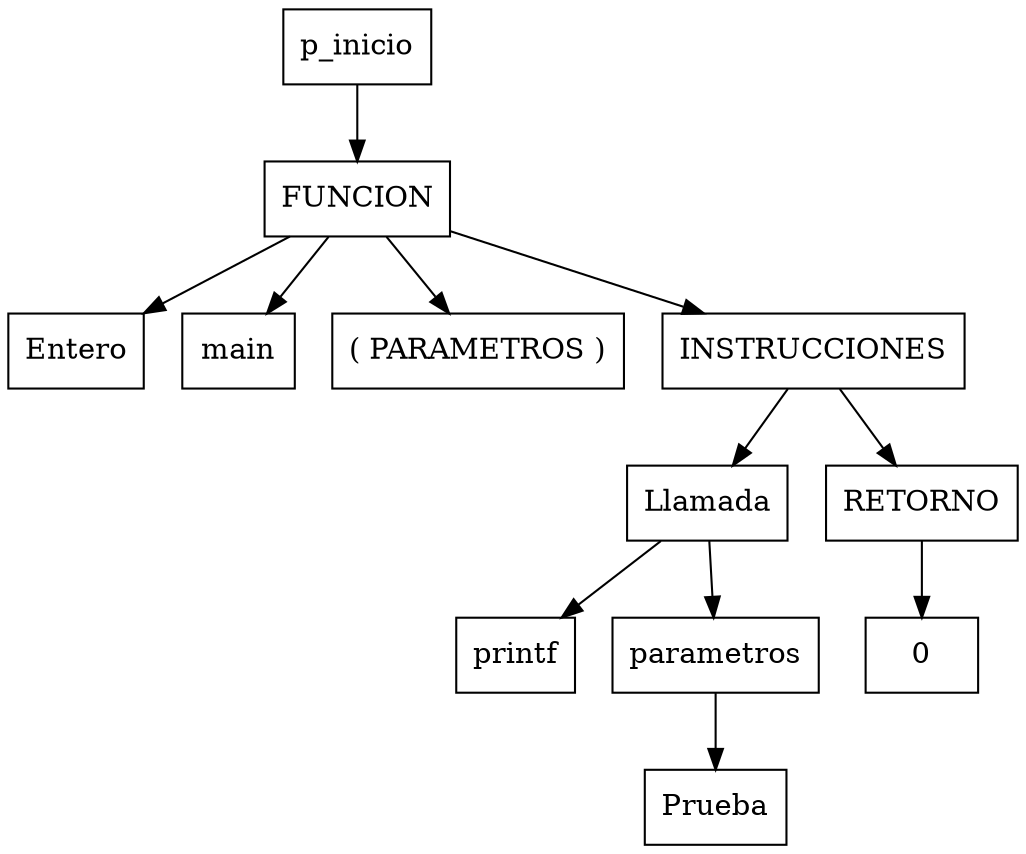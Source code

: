 digraph Q { 
  node [shape=record];
node13[label="FUNCION"];
p_inicio ->node13;
node14[label="Entero"];
node13 -> node14;
node15[label="main"];
node13 -> node15;
node16[label="( PARAMETROS )"];
node13 -> node16;
node17[label="{ INSTRUCCIONES }"];
node13 -> node17;
node1[label="Llamada"];
node17 -> node1;
node2[label="printf"];
node1 -> node2;
node3[label="parametros"];
node1 -> node3;
node0[label="Prueba"];
node3 -> node0;
node8[label="RETORNO"];
node17 -> node8;
node7[label="0"];
node8 -> node7;

}